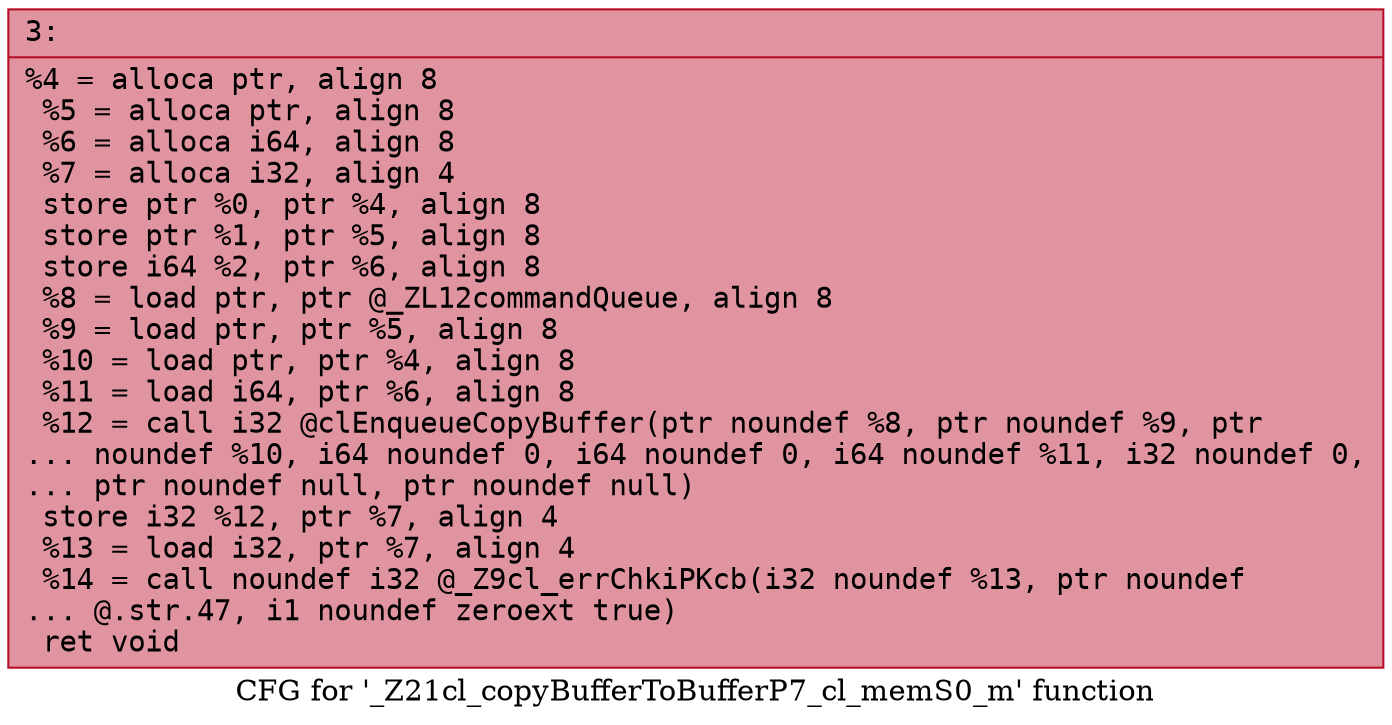 digraph "CFG for '_Z21cl_copyBufferToBufferP7_cl_memS0_m' function" {
	label="CFG for '_Z21cl_copyBufferToBufferP7_cl_memS0_m' function";

	Node0x60000035d8b0 [shape=record,color="#b70d28ff", style=filled, fillcolor="#b70d2870" fontname="Courier",label="{3:\l|  %4 = alloca ptr, align 8\l  %5 = alloca ptr, align 8\l  %6 = alloca i64, align 8\l  %7 = alloca i32, align 4\l  store ptr %0, ptr %4, align 8\l  store ptr %1, ptr %5, align 8\l  store i64 %2, ptr %6, align 8\l  %8 = load ptr, ptr @_ZL12commandQueue, align 8\l  %9 = load ptr, ptr %5, align 8\l  %10 = load ptr, ptr %4, align 8\l  %11 = load i64, ptr %6, align 8\l  %12 = call i32 @clEnqueueCopyBuffer(ptr noundef %8, ptr noundef %9, ptr\l... noundef %10, i64 noundef 0, i64 noundef 0, i64 noundef %11, i32 noundef 0,\l... ptr noundef null, ptr noundef null)\l  store i32 %12, ptr %7, align 4\l  %13 = load i32, ptr %7, align 4\l  %14 = call noundef i32 @_Z9cl_errChkiPKcb(i32 noundef %13, ptr noundef\l... @.str.47, i1 noundef zeroext true)\l  ret void\l}"];
}
